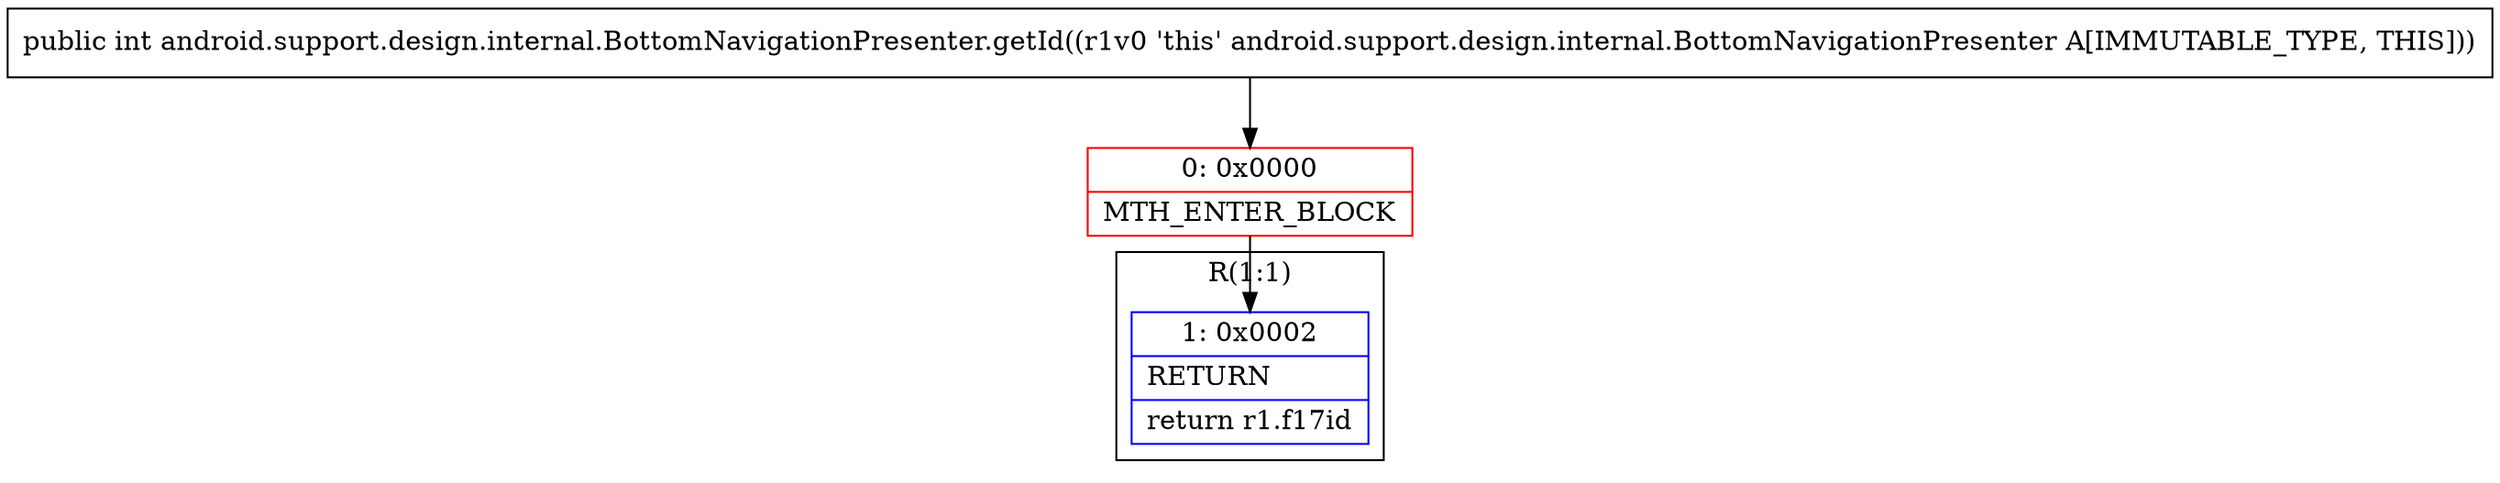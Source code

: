 digraph "CFG forandroid.support.design.internal.BottomNavigationPresenter.getId()I" {
subgraph cluster_Region_890802463 {
label = "R(1:1)";
node [shape=record,color=blue];
Node_1 [shape=record,label="{1\:\ 0x0002|RETURN\l|return r1.f17id\l}"];
}
Node_0 [shape=record,color=red,label="{0\:\ 0x0000|MTH_ENTER_BLOCK\l}"];
MethodNode[shape=record,label="{public int android.support.design.internal.BottomNavigationPresenter.getId((r1v0 'this' android.support.design.internal.BottomNavigationPresenter A[IMMUTABLE_TYPE, THIS])) }"];
MethodNode -> Node_0;
Node_0 -> Node_1;
}

